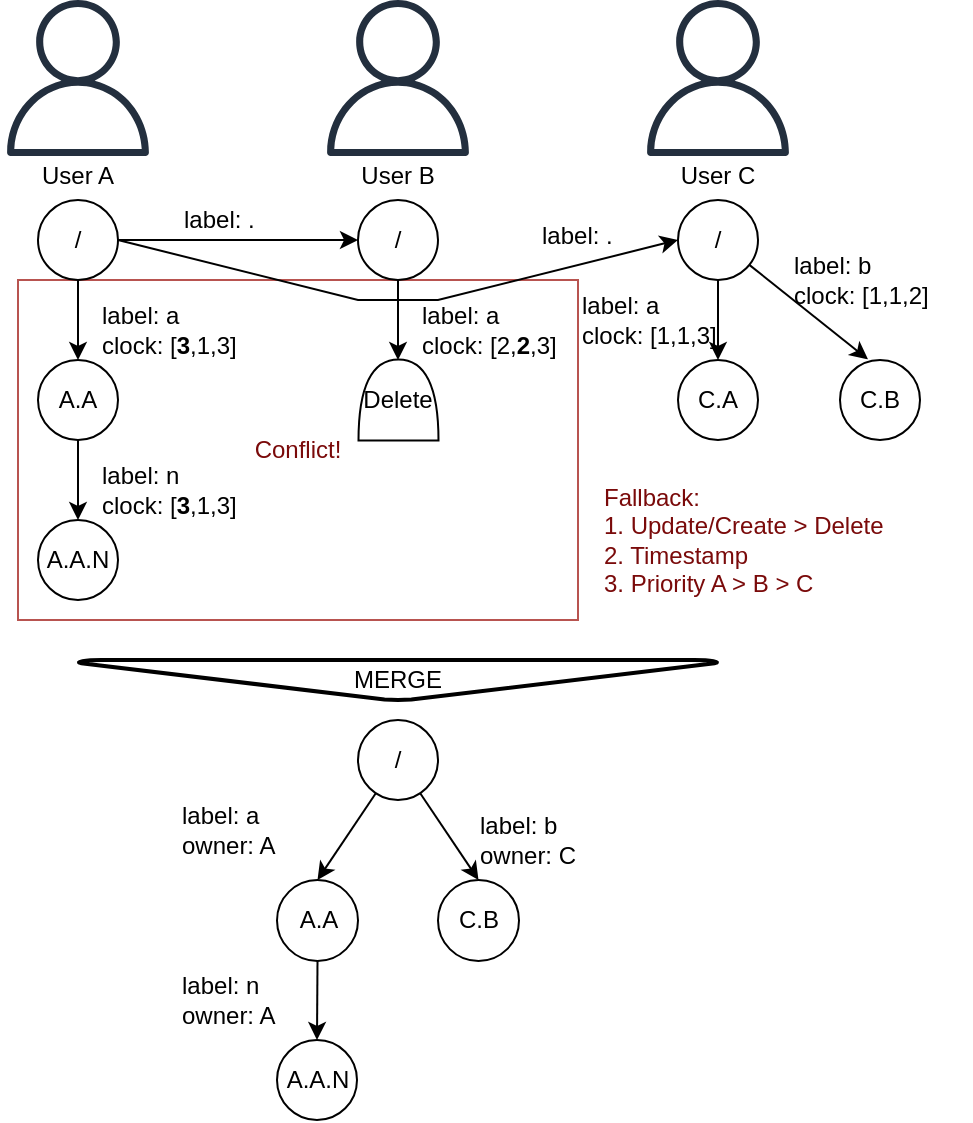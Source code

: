<mxfile version="14.1.8" type="device"><diagram id="h8BAI_BYEeastWbrm0TO" name="Seite-1"><mxGraphModel dx="1178" dy="676" grid="1" gridSize="10" guides="1" tooltips="1" connect="1" arrows="1" fold="1" page="1" pageScale="1" pageWidth="827" pageHeight="1169" math="0" shadow="0"><root><mxCell id="0"/><mxCell id="1" parent="0"/><mxCell id="Zo06HRXGBnoM_LSmT35K-47" value="&lt;font color=&quot;#7a0a0a&quot;&gt;Conflict!&lt;/font&gt;" style="rounded=0;whiteSpace=wrap;html=1;strokeColor=#b85450;fillColor=none;" parent="1" vertex="1"><mxGeometry x="110" y="160" width="280" height="170" as="geometry"/></mxCell><mxCell id="Zo06HRXGBnoM_LSmT35K-17" style="edgeStyle=orthogonalEdgeStyle;rounded=0;orthogonalLoop=1;jettySize=auto;html=1;entryX=0.5;entryY=0;entryDx=0;entryDy=0;" parent="1" source="Zo06HRXGBnoM_LSmT35K-1" target="Zo06HRXGBnoM_LSmT35K-11" edge="1"><mxGeometry relative="1" as="geometry"/></mxCell><mxCell id="Zo06HRXGBnoM_LSmT35K-23" style="edgeStyle=none;rounded=0;orthogonalLoop=1;jettySize=auto;html=1;entryX=0;entryY=0.5;entryDx=0;entryDy=0;startArrow=none;startFill=0;" parent="1" source="Zo06HRXGBnoM_LSmT35K-1" target="Zo06HRXGBnoM_LSmT35K-2" edge="1"><mxGeometry relative="1" as="geometry"/></mxCell><mxCell id="Zo06HRXGBnoM_LSmT35K-1" value="/" style="ellipse;whiteSpace=wrap;html=1;aspect=fixed;" parent="1" vertex="1"><mxGeometry x="120" y="120" width="40" height="40" as="geometry"/></mxCell><mxCell id="Zo06HRXGBnoM_LSmT35K-18" style="edgeStyle=orthogonalEdgeStyle;rounded=0;orthogonalLoop=1;jettySize=auto;html=1;entryX=0.5;entryY=0;entryDx=0;entryDy=0;" parent="1" source="Zo06HRXGBnoM_LSmT35K-2" edge="1"><mxGeometry relative="1" as="geometry"><mxPoint x="300" y="200.0" as="targetPoint"/></mxGeometry></mxCell><mxCell id="Zo06HRXGBnoM_LSmT35K-24" style="edgeStyle=none;rounded=0;orthogonalLoop=1;jettySize=auto;html=1;entryX=0;entryY=0.5;entryDx=0;entryDy=0;startArrow=none;startFill=0;exitX=1;exitY=0.5;exitDx=0;exitDy=0;" parent="1" source="Zo06HRXGBnoM_LSmT35K-1" target="Zo06HRXGBnoM_LSmT35K-3" edge="1"><mxGeometry relative="1" as="geometry"><Array as="points"><mxPoint x="280" y="170"/><mxPoint x="320" y="170"/></Array></mxGeometry></mxCell><mxCell id="Zo06HRXGBnoM_LSmT35K-2" value="/" style="ellipse;whiteSpace=wrap;html=1;aspect=fixed;" parent="1" vertex="1"><mxGeometry x="280" y="120" width="40" height="40" as="geometry"/></mxCell><mxCell id="Zo06HRXGBnoM_LSmT35K-19" style="rounded=0;orthogonalLoop=1;jettySize=auto;html=1;entryX=0.5;entryY=0;entryDx=0;entryDy=0;" parent="1" source="Zo06HRXGBnoM_LSmT35K-3" target="Zo06HRXGBnoM_LSmT35K-13" edge="1"><mxGeometry relative="1" as="geometry"/></mxCell><mxCell id="Zo06HRXGBnoM_LSmT35K-20" style="edgeStyle=none;rounded=0;orthogonalLoop=1;jettySize=auto;html=1;entryX=0.35;entryY=-0.008;entryDx=0;entryDy=0;entryPerimeter=0;" parent="1" source="Zo06HRXGBnoM_LSmT35K-3" target="Zo06HRXGBnoM_LSmT35K-14" edge="1"><mxGeometry relative="1" as="geometry"/></mxCell><mxCell id="Zo06HRXGBnoM_LSmT35K-3" value="/" style="ellipse;whiteSpace=wrap;html=1;aspect=fixed;" parent="1" vertex="1"><mxGeometry x="440" y="120" width="40" height="40" as="geometry"/></mxCell><mxCell id="Zo06HRXGBnoM_LSmT35K-5" value="" style="outlineConnect=0;fontColor=#232F3E;gradientColor=none;fillColor=#232F3E;strokeColor=none;dashed=0;verticalLabelPosition=bottom;verticalAlign=top;align=center;html=1;fontSize=12;fontStyle=0;aspect=fixed;pointerEvents=1;shape=mxgraph.aws4.user;" parent="1" vertex="1"><mxGeometry x="101" y="20" width="78" height="78" as="geometry"/></mxCell><mxCell id="Zo06HRXGBnoM_LSmT35K-6" value="" style="outlineConnect=0;fontColor=#232F3E;gradientColor=none;fillColor=#232F3E;strokeColor=none;dashed=0;verticalLabelPosition=bottom;verticalAlign=top;align=center;html=1;fontSize=12;fontStyle=0;aspect=fixed;pointerEvents=1;shape=mxgraph.aws4.user;" parent="1" vertex="1"><mxGeometry x="261" y="20" width="78" height="78" as="geometry"/></mxCell><mxCell id="Zo06HRXGBnoM_LSmT35K-7" value="" style="outlineConnect=0;fontColor=#232F3E;gradientColor=none;fillColor=#232F3E;strokeColor=none;dashed=0;verticalLabelPosition=bottom;verticalAlign=top;align=center;html=1;fontSize=12;fontStyle=0;aspect=fixed;pointerEvents=1;shape=mxgraph.aws4.user;" parent="1" vertex="1"><mxGeometry x="421" y="20" width="78" height="78" as="geometry"/></mxCell><mxCell id="Zo06HRXGBnoM_LSmT35K-8" value="User A" style="text;html=1;strokeColor=none;fillColor=none;align=center;verticalAlign=middle;whiteSpace=wrap;rounded=0;" parent="1" vertex="1"><mxGeometry x="120" y="98" width="40" height="20" as="geometry"/></mxCell><mxCell id="Zo06HRXGBnoM_LSmT35K-9" value="User B" style="text;html=1;strokeColor=none;fillColor=none;align=center;verticalAlign=middle;whiteSpace=wrap;rounded=0;" parent="1" vertex="1"><mxGeometry x="280" y="98" width="40" height="20" as="geometry"/></mxCell><mxCell id="Zo06HRXGBnoM_LSmT35K-10" value="User C" style="text;html=1;strokeColor=none;fillColor=none;align=center;verticalAlign=middle;whiteSpace=wrap;rounded=0;" parent="1" vertex="1"><mxGeometry x="440" y="98" width="40" height="20" as="geometry"/></mxCell><mxCell id="Zo06HRXGBnoM_LSmT35K-21" style="edgeStyle=none;rounded=0;orthogonalLoop=1;jettySize=auto;html=1;entryX=0.5;entryY=0;entryDx=0;entryDy=0;" parent="1" source="Zo06HRXGBnoM_LSmT35K-11" target="Zo06HRXGBnoM_LSmT35K-15" edge="1"><mxGeometry relative="1" as="geometry"/></mxCell><mxCell id="Zo06HRXGBnoM_LSmT35K-11" value="A.A" style="ellipse;whiteSpace=wrap;html=1;aspect=fixed;" parent="1" vertex="1"><mxGeometry x="120" y="200" width="40" height="40" as="geometry"/></mxCell><mxCell id="Zo06HRXGBnoM_LSmT35K-13" value="C.A" style="ellipse;whiteSpace=wrap;html=1;aspect=fixed;" parent="1" vertex="1"><mxGeometry x="440" y="200" width="40" height="40" as="geometry"/></mxCell><mxCell id="Zo06HRXGBnoM_LSmT35K-14" value="C.B" style="ellipse;whiteSpace=wrap;html=1;aspect=fixed;" parent="1" vertex="1"><mxGeometry x="521" y="200" width="40" height="40" as="geometry"/></mxCell><mxCell id="Zo06HRXGBnoM_LSmT35K-15" value="A.A.N" style="ellipse;whiteSpace=wrap;html=1;aspect=fixed;" parent="1" vertex="1"><mxGeometry x="120" y="280" width="40" height="40" as="geometry"/></mxCell><mxCell id="Zo06HRXGBnoM_LSmT35K-25" value="label: ." style="text;html=1;strokeColor=none;fillColor=none;align=left;verticalAlign=middle;whiteSpace=wrap;rounded=0;" parent="1" vertex="1"><mxGeometry x="191" y="110" width="70" height="40" as="geometry"/></mxCell><mxCell id="Zo06HRXGBnoM_LSmT35K-26" value="label: ." style="text;html=1;strokeColor=none;fillColor=none;align=left;verticalAlign=middle;whiteSpace=wrap;rounded=0;" parent="1" vertex="1"><mxGeometry x="370" y="118" width="80" height="40" as="geometry"/></mxCell><mxCell id="Zo06HRXGBnoM_LSmT35K-29" value="label: a&lt;br&gt;clock: [&lt;b&gt;3&lt;/b&gt;,1,3]" style="text;html=1;strokeColor=none;fillColor=none;align=left;verticalAlign=middle;whiteSpace=wrap;rounded=0;" parent="1" vertex="1"><mxGeometry x="149.5" y="170" width="91" height="30" as="geometry"/></mxCell><mxCell id="Zo06HRXGBnoM_LSmT35K-30" value="label: a&lt;br&gt;clock: [2,&lt;b&gt;2&lt;/b&gt;,3]" style="text;html=1;strokeColor=none;fillColor=none;align=left;verticalAlign=middle;whiteSpace=wrap;rounded=0;" parent="1" vertex="1"><mxGeometry x="310" y="170" width="91" height="30" as="geometry"/></mxCell><mxCell id="Zo06HRXGBnoM_LSmT35K-31" value="label: a&lt;br&gt;clock: [1,1,3]" style="text;html=1;strokeColor=none;fillColor=none;align=left;verticalAlign=middle;whiteSpace=wrap;rounded=0;" parent="1" vertex="1"><mxGeometry x="390" y="160" width="80" height="40" as="geometry"/></mxCell><mxCell id="Zo06HRXGBnoM_LSmT35K-32" value="label: b&lt;br&gt;clock: [1,1,2]" style="text;html=1;strokeColor=none;fillColor=none;align=left;verticalAlign=middle;whiteSpace=wrap;rounded=0;" parent="1" vertex="1"><mxGeometry x="495.5" y="140" width="91" height="40" as="geometry"/></mxCell><mxCell id="Zo06HRXGBnoM_LSmT35K-33" value="label: n&lt;br&gt;clock: [&lt;b&gt;3&lt;/b&gt;,1,3]" style="text;html=1;strokeColor=none;fillColor=none;align=left;verticalAlign=middle;whiteSpace=wrap;rounded=0;" parent="1" vertex="1"><mxGeometry x="149.5" y="260" width="70" height="10" as="geometry"/></mxCell><mxCell id="Zo06HRXGBnoM_LSmT35K-35" style="rounded=0;orthogonalLoop=1;jettySize=auto;html=1;entryX=0.5;entryY=0;entryDx=0;entryDy=0;" parent="1" source="Zo06HRXGBnoM_LSmT35K-36" target="Zo06HRXGBnoM_LSmT35K-38" edge="1"><mxGeometry relative="1" as="geometry"/></mxCell><mxCell id="Zo06HRXGBnoM_LSmT35K-44" style="edgeStyle=none;rounded=0;orthogonalLoop=1;jettySize=auto;html=1;entryX=0.5;entryY=0;entryDx=0;entryDy=0;startArrow=none;startFill=0;" parent="1" source="Zo06HRXGBnoM_LSmT35K-36" target="Zo06HRXGBnoM_LSmT35K-43" edge="1"><mxGeometry relative="1" as="geometry"/></mxCell><mxCell id="Zo06HRXGBnoM_LSmT35K-36" value="/" style="ellipse;whiteSpace=wrap;html=1;aspect=fixed;" parent="1" vertex="1"><mxGeometry x="280" y="380" width="40" height="40" as="geometry"/></mxCell><mxCell id="Zo06HRXGBnoM_LSmT35K-37" style="edgeStyle=none;rounded=0;orthogonalLoop=1;jettySize=auto;html=1;entryX=0.5;entryY=0;entryDx=0;entryDy=0;" parent="1" source="Zo06HRXGBnoM_LSmT35K-38" target="Zo06HRXGBnoM_LSmT35K-39" edge="1"><mxGeometry relative="1" as="geometry"/></mxCell><mxCell id="Zo06HRXGBnoM_LSmT35K-38" value="A.A" style="ellipse;whiteSpace=wrap;html=1;aspect=fixed;" parent="1" vertex="1"><mxGeometry x="239.5" y="460" width="40.5" height="40.5" as="geometry"/></mxCell><mxCell id="Zo06HRXGBnoM_LSmT35K-39" value="A.A.N" style="ellipse;whiteSpace=wrap;html=1;aspect=fixed;" parent="1" vertex="1"><mxGeometry x="239.5" y="540" width="40" height="40" as="geometry"/></mxCell><mxCell id="Zo06HRXGBnoM_LSmT35K-40" value="MERGE" style="strokeWidth=2;html=1;shape=mxgraph.flowchart.merge_or_storage;whiteSpace=wrap;align=center;" parent="1" vertex="1"><mxGeometry x="140" y="350" width="320" height="20" as="geometry"/></mxCell><mxCell id="Zo06HRXGBnoM_LSmT35K-41" value="label: a&lt;br&gt;owner: A" style="text;html=1;strokeColor=none;fillColor=none;align=left;verticalAlign=middle;whiteSpace=wrap;rounded=0;" parent="1" vertex="1"><mxGeometry x="190" y="415" width="91" height="40" as="geometry"/></mxCell><mxCell id="Zo06HRXGBnoM_LSmT35K-42" value="label: n&lt;br&gt;owner: A" style="text;html=1;strokeColor=none;fillColor=none;align=left;verticalAlign=middle;whiteSpace=wrap;rounded=0;" parent="1" vertex="1"><mxGeometry x="190" y="510" width="70" height="20" as="geometry"/></mxCell><mxCell id="Zo06HRXGBnoM_LSmT35K-43" value="C.B" style="ellipse;whiteSpace=wrap;html=1;aspect=fixed;" parent="1" vertex="1"><mxGeometry x="320" y="460" width="40.5" height="40.5" as="geometry"/></mxCell><mxCell id="Zo06HRXGBnoM_LSmT35K-45" value="label: b&lt;br&gt;owner: C" style="text;html=1;strokeColor=none;fillColor=none;align=left;verticalAlign=middle;whiteSpace=wrap;rounded=0;" parent="1" vertex="1"><mxGeometry x="339" y="420" width="91" height="40" as="geometry"/></mxCell><mxCell id="Zo06HRXGBnoM_LSmT35K-48" value="&lt;font color=&quot;#7a0a0a&quot;&gt;Fallback:&lt;br&gt;1. Update/Create &amp;gt; Delete&lt;br&gt;2. Timestamp&lt;br&gt;3. Priority A &amp;gt; B &amp;gt; C&lt;/font&gt;" style="text;html=1;strokeColor=none;fillColor=none;align=left;verticalAlign=middle;whiteSpace=wrap;rounded=0;" parent="1" vertex="1"><mxGeometry x="401" y="265" width="149" height="50" as="geometry"/></mxCell><mxCell id="Zo06HRXGBnoM_LSmT35K-50" value="" style="shape=or;whiteSpace=wrap;html=1;fillColor=none;align=left;rotation=-90;" parent="1" vertex="1"><mxGeometry x="280" y="200" width="40.5" height="40" as="geometry"/></mxCell><mxCell id="Zo06HRXGBnoM_LSmT35K-53" value="Delete" style="text;html=1;strokeColor=none;fillColor=none;align=center;verticalAlign=middle;whiteSpace=wrap;rounded=0;" parent="1" vertex="1"><mxGeometry x="280" y="210" width="40" height="20" as="geometry"/></mxCell></root></mxGraphModel></diagram></mxfile>